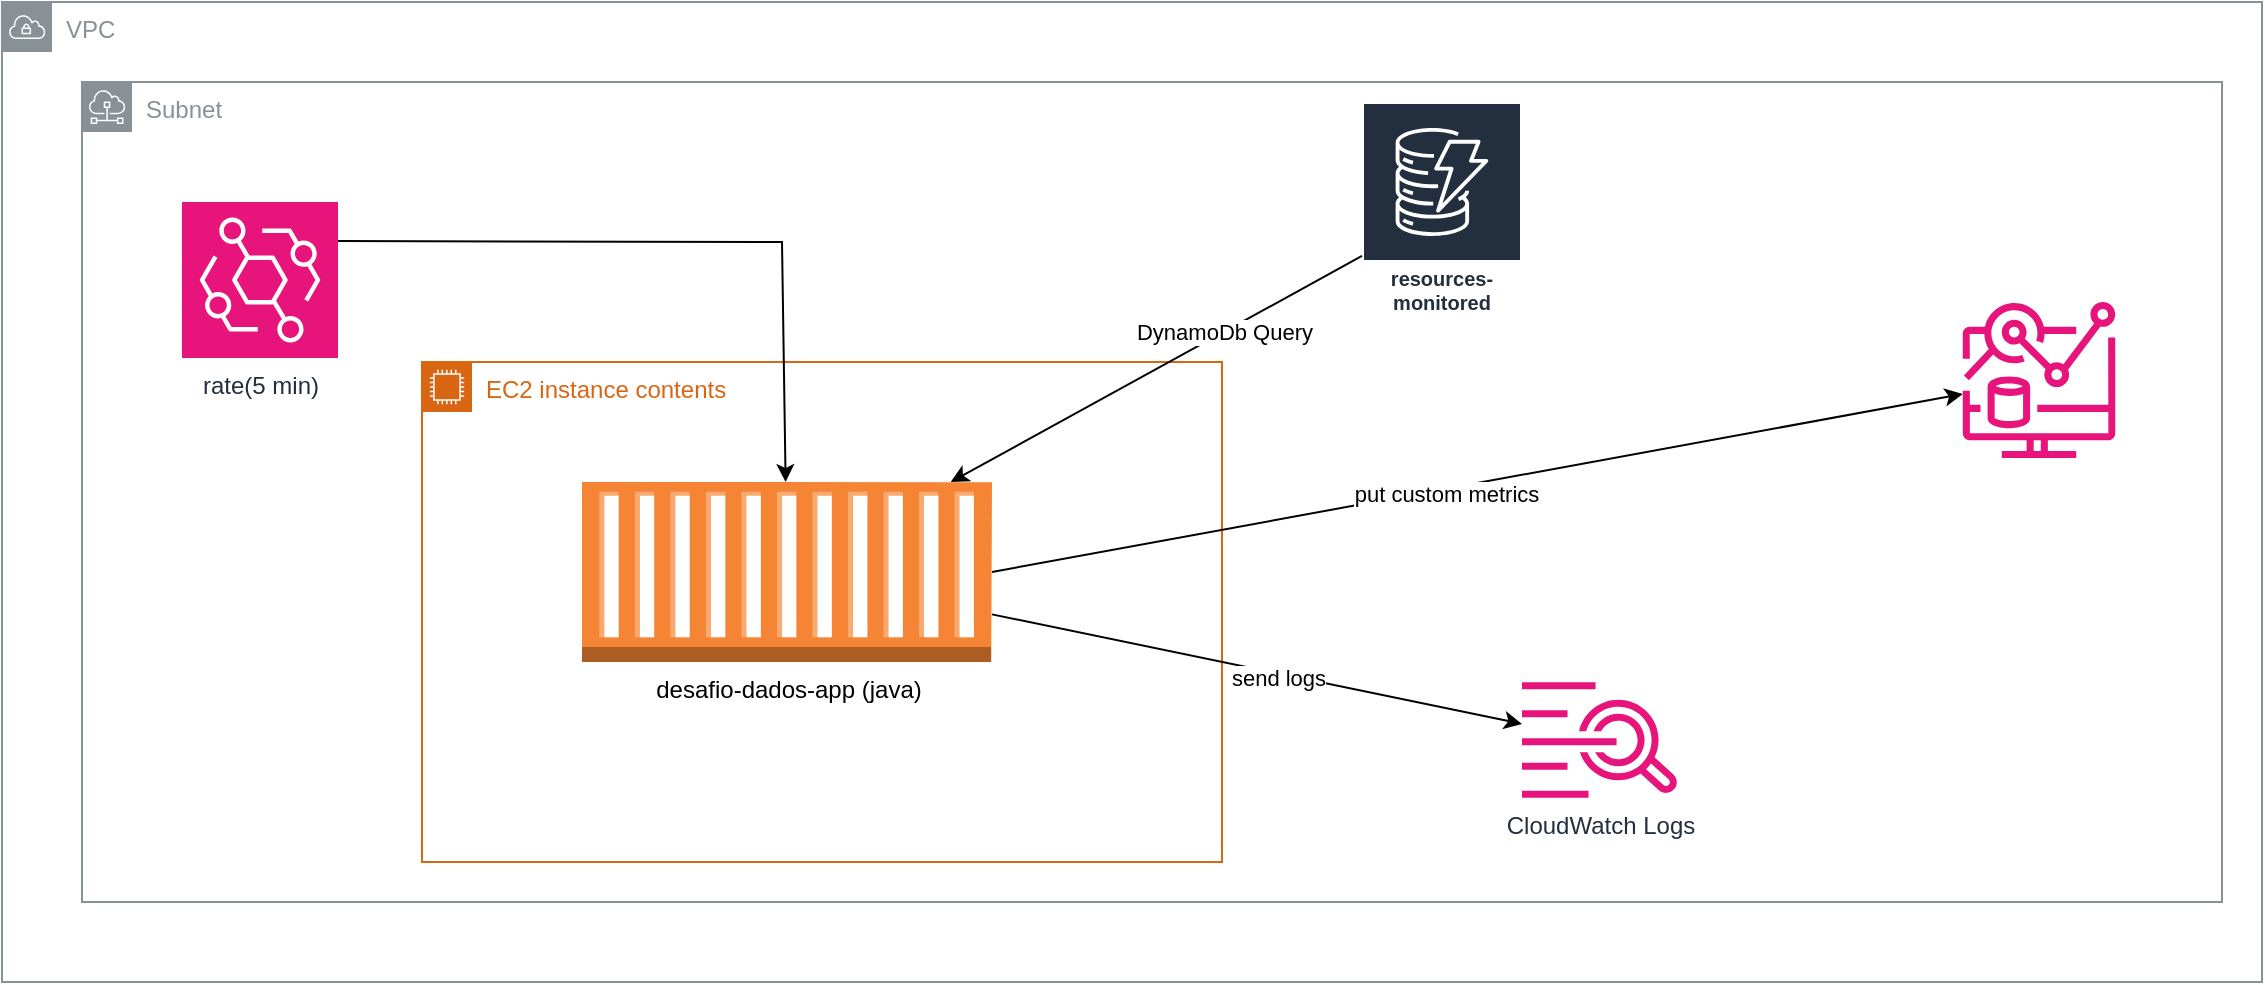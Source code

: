 <mxfile version="24.4.8" type="device">
  <diagram name="Page-1" id="byzwFfyYmdTMUKct2yPM">
    <mxGraphModel dx="1364" dy="843" grid="1" gridSize="10" guides="1" tooltips="1" connect="1" arrows="1" fold="1" page="1" pageScale="1" pageWidth="850" pageHeight="1100" math="0" shadow="0">
      <root>
        <mxCell id="0" />
        <mxCell id="1" parent="0" />
        <mxCell id="ZiqjvR4IjrXokm3-rtg_-4" value="VPC" style="sketch=0;outlineConnect=0;gradientColor=none;html=1;whiteSpace=wrap;fontSize=12;fontStyle=0;shape=mxgraph.aws4.group;grIcon=mxgraph.aws4.group_vpc;strokeColor=#879196;fillColor=none;verticalAlign=top;align=left;spacingLeft=30;fontColor=#879196;dashed=0;" vertex="1" parent="1">
          <mxGeometry y="370" width="1130" height="490" as="geometry" />
        </mxCell>
        <mxCell id="ZiqjvR4IjrXokm3-rtg_-5" value="Subnet" style="sketch=0;outlineConnect=0;gradientColor=none;html=1;whiteSpace=wrap;fontSize=12;fontStyle=0;shape=mxgraph.aws4.group;grIcon=mxgraph.aws4.group_subnet;strokeColor=#879196;fillColor=none;verticalAlign=top;align=left;spacingLeft=30;fontColor=#879196;dashed=0;" vertex="1" parent="1">
          <mxGeometry x="40" y="410" width="1070" height="410" as="geometry" />
        </mxCell>
        <mxCell id="ZiqjvR4IjrXokm3-rtg_-7" value="rate(5 min)" style="sketch=0;points=[[0,0,0],[0.25,0,0],[0.5,0,0],[0.75,0,0],[1,0,0],[0,1,0],[0.25,1,0],[0.5,1,0],[0.75,1,0],[1,1,0],[0,0.25,0],[0,0.5,0],[0,0.75,0],[1,0.25,0],[1,0.5,0],[1,0.75,0]];outlineConnect=0;fontColor=#232F3E;fillColor=#E7157B;strokeColor=#ffffff;dashed=0;verticalLabelPosition=bottom;verticalAlign=top;align=center;html=1;fontSize=12;fontStyle=0;aspect=fixed;shape=mxgraph.aws4.resourceIcon;resIcon=mxgraph.aws4.eventbridge;" vertex="1" parent="1">
          <mxGeometry x="90" y="470" width="78" height="78" as="geometry" />
        </mxCell>
        <mxCell id="ZiqjvR4IjrXokm3-rtg_-8" value="desafio-dados-app (java)" style="outlineConnect=0;dashed=0;verticalLabelPosition=bottom;verticalAlign=top;align=center;html=1;shape=mxgraph.aws3.ec2_compute_container;fillColor=#F58534;gradientColor=none;" vertex="1" parent="1">
          <mxGeometry x="290" y="610" width="205" height="90" as="geometry" />
        </mxCell>
        <mxCell id="ZiqjvR4IjrXokm3-rtg_-10" value="resources-monitored" style="sketch=0;outlineConnect=0;fontColor=#232F3E;gradientColor=none;strokeColor=#ffffff;fillColor=#232F3E;dashed=0;verticalLabelPosition=middle;verticalAlign=bottom;align=center;html=1;whiteSpace=wrap;fontSize=10;fontStyle=1;spacing=3;shape=mxgraph.aws4.productIcon;prIcon=mxgraph.aws4.dynamodb;" vertex="1" parent="1">
          <mxGeometry x="680" y="420" width="80" height="110" as="geometry" />
        </mxCell>
        <mxCell id="ZiqjvR4IjrXokm3-rtg_-16" value="" style="sketch=0;outlineConnect=0;fontColor=#232F3E;gradientColor=none;fillColor=#E7157B;strokeColor=none;dashed=0;verticalLabelPosition=bottom;verticalAlign=top;align=center;html=1;fontSize=12;fontStyle=0;aspect=fixed;pointerEvents=1;shape=mxgraph.aws4.cloudwatch_metrics_insights;" vertex="1" parent="1">
          <mxGeometry x="980" y="520" width="77" height="78" as="geometry" />
        </mxCell>
        <mxCell id="ZiqjvR4IjrXokm3-rtg_-17" value="CloudWatch Logs" style="sketch=0;outlineConnect=0;fontColor=#232F3E;gradientColor=none;fillColor=#E7157B;strokeColor=none;dashed=0;verticalLabelPosition=bottom;verticalAlign=top;align=center;html=1;fontSize=12;fontStyle=0;aspect=fixed;pointerEvents=1;shape=mxgraph.aws4.cloudwatch_logs;" vertex="1" parent="1">
          <mxGeometry x="760" y="710" width="78" height="58" as="geometry" />
        </mxCell>
        <mxCell id="ZiqjvR4IjrXokm3-rtg_-18" value="EC2 instance contents" style="points=[[0,0],[0.25,0],[0.5,0],[0.75,0],[1,0],[1,0.25],[1,0.5],[1,0.75],[1,1],[0.75,1],[0.5,1],[0.25,1],[0,1],[0,0.75],[0,0.5],[0,0.25]];outlineConnect=0;gradientColor=none;html=1;whiteSpace=wrap;fontSize=12;fontStyle=0;container=1;pointerEvents=0;collapsible=0;recursiveResize=0;shape=mxgraph.aws4.group;grIcon=mxgraph.aws4.group_ec2_instance_contents;strokeColor=#D86613;fillColor=none;verticalAlign=top;align=left;spacingLeft=30;fontColor=#D86613;dashed=0;" vertex="1" parent="1">
          <mxGeometry x="210" y="550" width="400" height="250" as="geometry" />
        </mxCell>
        <mxCell id="ZiqjvR4IjrXokm3-rtg_-19" value="" style="endArrow=classic;html=1;rounded=0;exitX=1;exitY=0.25;exitDx=0;exitDy=0;exitPerimeter=0;" edge="1" parent="1" source="ZiqjvR4IjrXokm3-rtg_-7" target="ZiqjvR4IjrXokm3-rtg_-8">
          <mxGeometry width="50" height="50" relative="1" as="geometry">
            <mxPoint x="420" y="700" as="sourcePoint" />
            <mxPoint x="470" y="650" as="targetPoint" />
            <Array as="points">
              <mxPoint x="390" y="490" />
            </Array>
          </mxGeometry>
        </mxCell>
        <mxCell id="ZiqjvR4IjrXokm3-rtg_-20" value="" style="endArrow=classic;html=1;rounded=0;" edge="1" parent="1" source="ZiqjvR4IjrXokm3-rtg_-10" target="ZiqjvR4IjrXokm3-rtg_-8">
          <mxGeometry width="50" height="50" relative="1" as="geometry">
            <mxPoint x="420" y="700" as="sourcePoint" />
            <mxPoint x="470" y="650" as="targetPoint" />
          </mxGeometry>
        </mxCell>
        <mxCell id="ZiqjvR4IjrXokm3-rtg_-21" value="DynamoDb Query" style="edgeLabel;html=1;align=center;verticalAlign=middle;resizable=0;points=[];" vertex="1" connectable="0" parent="ZiqjvR4IjrXokm3-rtg_-20">
          <mxGeometry x="-0.321" relative="1" as="geometry">
            <mxPoint y="-1" as="offset" />
          </mxGeometry>
        </mxCell>
        <mxCell id="ZiqjvR4IjrXokm3-rtg_-22" value="" style="endArrow=classic;html=1;rounded=0;exitX=1;exitY=0.5;exitDx=0;exitDy=0;exitPerimeter=0;" edge="1" parent="1" source="ZiqjvR4IjrXokm3-rtg_-8" target="ZiqjvR4IjrXokm3-rtg_-16">
          <mxGeometry width="50" height="50" relative="1" as="geometry">
            <mxPoint x="420" y="700" as="sourcePoint" />
            <mxPoint x="470" y="650" as="targetPoint" />
          </mxGeometry>
        </mxCell>
        <mxCell id="ZiqjvR4IjrXokm3-rtg_-23" value="put custom metrics" style="edgeLabel;html=1;align=center;verticalAlign=middle;resizable=0;points=[];" vertex="1" connectable="0" parent="ZiqjvR4IjrXokm3-rtg_-22">
          <mxGeometry x="-0.066" y="-2" relative="1" as="geometry">
            <mxPoint as="offset" />
          </mxGeometry>
        </mxCell>
        <mxCell id="ZiqjvR4IjrXokm3-rtg_-24" value="" style="endArrow=classic;html=1;rounded=0;" edge="1" parent="1" source="ZiqjvR4IjrXokm3-rtg_-8" target="ZiqjvR4IjrXokm3-rtg_-17">
          <mxGeometry width="50" height="50" relative="1" as="geometry">
            <mxPoint x="420" y="700" as="sourcePoint" />
            <mxPoint x="470" y="650" as="targetPoint" />
          </mxGeometry>
        </mxCell>
        <mxCell id="ZiqjvR4IjrXokm3-rtg_-25" value="send logs" style="edgeLabel;html=1;align=center;verticalAlign=middle;resizable=0;points=[];" vertex="1" connectable="0" parent="ZiqjvR4IjrXokm3-rtg_-24">
          <mxGeometry x="0.083" y="-2" relative="1" as="geometry">
            <mxPoint as="offset" />
          </mxGeometry>
        </mxCell>
      </root>
    </mxGraphModel>
  </diagram>
</mxfile>
